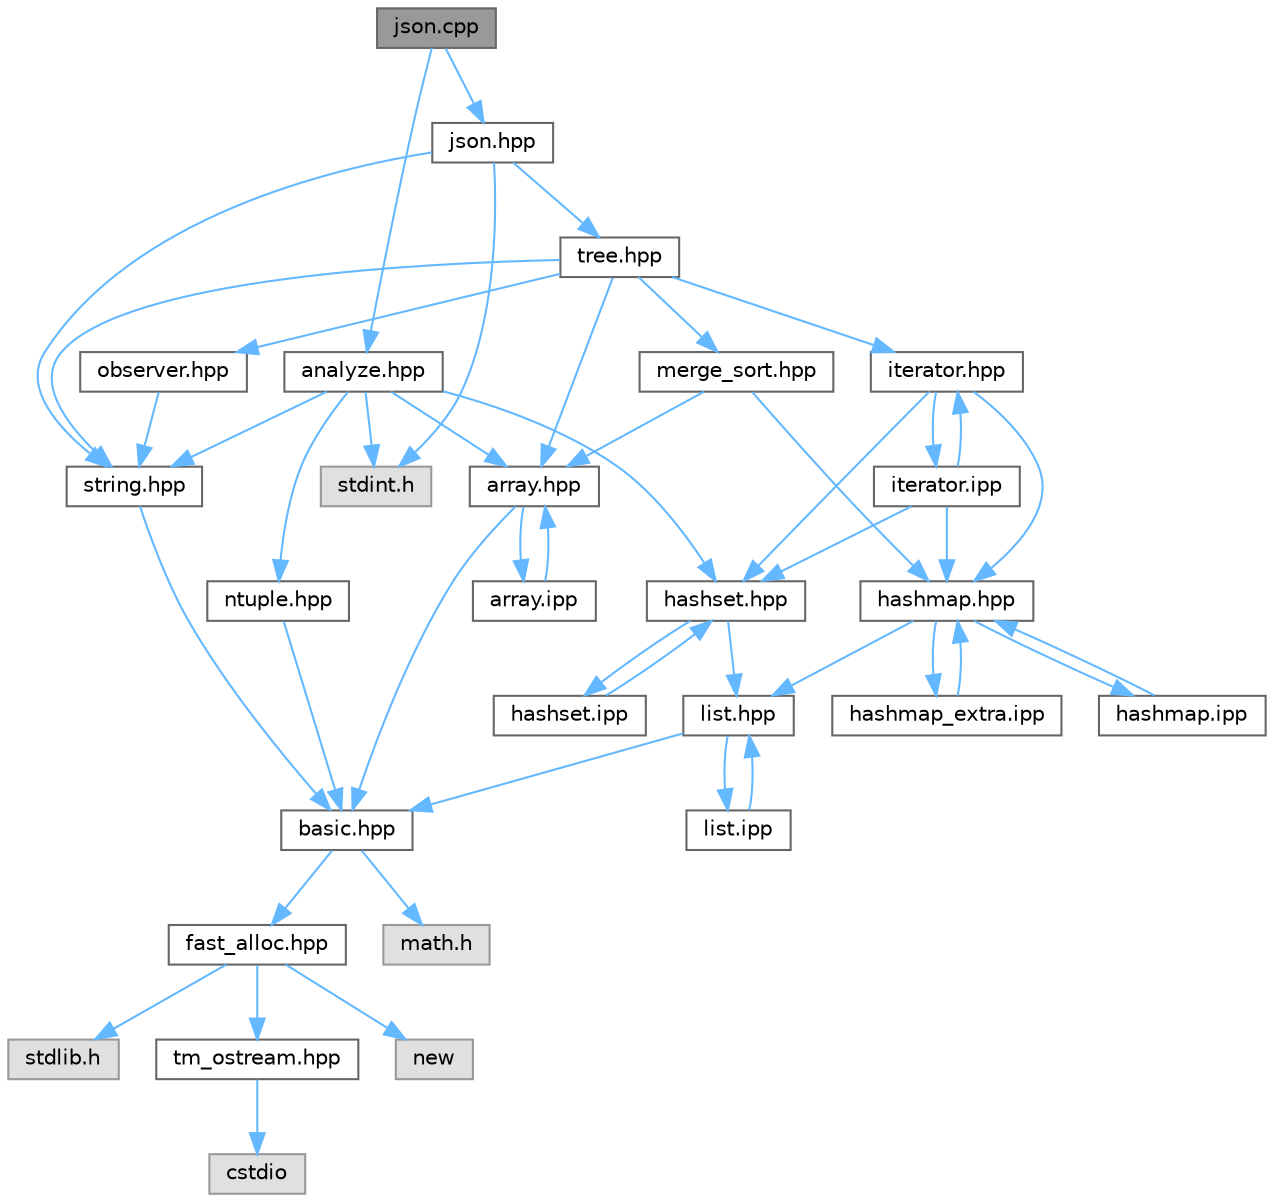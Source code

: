 digraph "json.cpp"
{
 // LATEX_PDF_SIZE
  bgcolor="transparent";
  edge [fontname=Helvetica,fontsize=10,labelfontname=Helvetica,labelfontsize=10];
  node [fontname=Helvetica,fontsize=10,shape=box,height=0.2,width=0.4];
  Node1 [label="json.cpp",height=0.2,width=0.4,color="gray40", fillcolor="grey60", style="filled", fontcolor="black",tooltip=" "];
  Node1 -> Node2 [color="steelblue1",style="solid"];
  Node2 [label="json.hpp",height=0.2,width=0.4,color="grey40", fillcolor="white", style="filled",URL="$json_8hpp.html",tooltip=" "];
  Node2 -> Node3 [color="steelblue1",style="solid"];
  Node3 [label="string.hpp",height=0.2,width=0.4,color="grey40", fillcolor="white", style="filled",URL="$string_8hpp.html",tooltip=" "];
  Node3 -> Node4 [color="steelblue1",style="solid"];
  Node4 [label="basic.hpp",height=0.2,width=0.4,color="grey40", fillcolor="white", style="filled",URL="$basic_8hpp.html",tooltip=" "];
  Node4 -> Node5 [color="steelblue1",style="solid"];
  Node5 [label="fast_alloc.hpp",height=0.2,width=0.4,color="grey40", fillcolor="white", style="filled",URL="$fast__alloc_8hpp.html",tooltip=" "];
  Node5 -> Node6 [color="steelblue1",style="solid"];
  Node6 [label="stdlib.h",height=0.2,width=0.4,color="grey60", fillcolor="#E0E0E0", style="filled",tooltip=" "];
  Node5 -> Node7 [color="steelblue1",style="solid"];
  Node7 [label="tm_ostream.hpp",height=0.2,width=0.4,color="grey40", fillcolor="white", style="filled",URL="$tm__ostream_8hpp.html",tooltip=" "];
  Node7 -> Node8 [color="steelblue1",style="solid"];
  Node8 [label="cstdio",height=0.2,width=0.4,color="grey60", fillcolor="#E0E0E0", style="filled",tooltip=" "];
  Node5 -> Node9 [color="steelblue1",style="solid"];
  Node9 [label="new",height=0.2,width=0.4,color="grey60", fillcolor="#E0E0E0", style="filled",tooltip=" "];
  Node4 -> Node10 [color="steelblue1",style="solid"];
  Node10 [label="math.h",height=0.2,width=0.4,color="grey60", fillcolor="#E0E0E0", style="filled",tooltip=" "];
  Node2 -> Node11 [color="steelblue1",style="solid"];
  Node11 [label="tree.hpp",height=0.2,width=0.4,color="grey40", fillcolor="white", style="filled",URL="$tree_8hpp.html",tooltip=" "];
  Node11 -> Node12 [color="steelblue1",style="solid"];
  Node12 [label="array.hpp",height=0.2,width=0.4,color="grey40", fillcolor="white", style="filled",URL="$array_8hpp.html",tooltip=" "];
  Node12 -> Node4 [color="steelblue1",style="solid"];
  Node12 -> Node13 [color="steelblue1",style="solid"];
  Node13 [label="array.ipp",height=0.2,width=0.4,color="grey40", fillcolor="white", style="filled",URL="$array_8ipp.html",tooltip=" "];
  Node13 -> Node12 [color="steelblue1",style="solid"];
  Node11 -> Node14 [color="steelblue1",style="solid"];
  Node14 [label="iterator.hpp",height=0.2,width=0.4,color="grey40", fillcolor="white", style="filled",URL="$iterator_8hpp.html",tooltip=" "];
  Node14 -> Node15 [color="steelblue1",style="solid"];
  Node15 [label="hashmap.hpp",height=0.2,width=0.4,color="grey40", fillcolor="white", style="filled",URL="$hashmap_8hpp.html",tooltip=" "];
  Node15 -> Node16 [color="steelblue1",style="solid"];
  Node16 [label="list.hpp",height=0.2,width=0.4,color="grey40", fillcolor="white", style="filled",URL="$list_8hpp.html",tooltip=" "];
  Node16 -> Node4 [color="steelblue1",style="solid"];
  Node16 -> Node17 [color="steelblue1",style="solid"];
  Node17 [label="list.ipp",height=0.2,width=0.4,color="grey40", fillcolor="white", style="filled",URL="$list_8ipp.html",tooltip=" "];
  Node17 -> Node16 [color="steelblue1",style="solid"];
  Node15 -> Node18 [color="steelblue1",style="solid"];
  Node18 [label="hashmap.ipp",height=0.2,width=0.4,color="grey40", fillcolor="white", style="filled",URL="$hashmap_8ipp.html",tooltip=" "];
  Node18 -> Node15 [color="steelblue1",style="solid"];
  Node15 -> Node19 [color="steelblue1",style="solid"];
  Node19 [label="hashmap_extra.ipp",height=0.2,width=0.4,color="grey40", fillcolor="white", style="filled",URL="$hashmap__extra_8ipp.html",tooltip=" "];
  Node19 -> Node15 [color="steelblue1",style="solid"];
  Node14 -> Node20 [color="steelblue1",style="solid"];
  Node20 [label="hashset.hpp",height=0.2,width=0.4,color="grey40", fillcolor="white", style="filled",URL="$hashset_8hpp.html",tooltip=" "];
  Node20 -> Node16 [color="steelblue1",style="solid"];
  Node20 -> Node21 [color="steelblue1",style="solid"];
  Node21 [label="hashset.ipp",height=0.2,width=0.4,color="grey40", fillcolor="white", style="filled",URL="$hashset_8ipp.html",tooltip=" "];
  Node21 -> Node20 [color="steelblue1",style="solid"];
  Node14 -> Node22 [color="steelblue1",style="solid"];
  Node22 [label="iterator.ipp",height=0.2,width=0.4,color="grey40", fillcolor="white", style="filled",URL="$iterator_8ipp.html",tooltip=" "];
  Node22 -> Node15 [color="steelblue1",style="solid"];
  Node22 -> Node20 [color="steelblue1",style="solid"];
  Node22 -> Node14 [color="steelblue1",style="solid"];
  Node11 -> Node23 [color="steelblue1",style="solid"];
  Node23 [label="merge_sort.hpp",height=0.2,width=0.4,color="grey40", fillcolor="white", style="filled",URL="$merge__sort_8hpp.html",tooltip=" "];
  Node23 -> Node12 [color="steelblue1",style="solid"];
  Node23 -> Node15 [color="steelblue1",style="solid"];
  Node11 -> Node24 [color="steelblue1",style="solid"];
  Node24 [label="observer.hpp",height=0.2,width=0.4,color="grey40", fillcolor="white", style="filled",URL="$observer_8hpp.html",tooltip=" "];
  Node24 -> Node3 [color="steelblue1",style="solid"];
  Node11 -> Node3 [color="steelblue1",style="solid"];
  Node2 -> Node25 [color="steelblue1",style="solid"];
  Node25 [label="stdint.h",height=0.2,width=0.4,color="grey60", fillcolor="#E0E0E0", style="filled",tooltip=" "];
  Node1 -> Node26 [color="steelblue1",style="solid"];
  Node26 [label="analyze.hpp",height=0.2,width=0.4,color="grey40", fillcolor="white", style="filled",URL="$analyze_8hpp.html",tooltip=" "];
  Node26 -> Node25 [color="steelblue1",style="solid"];
  Node26 -> Node12 [color="steelblue1",style="solid"];
  Node26 -> Node20 [color="steelblue1",style="solid"];
  Node26 -> Node27 [color="steelblue1",style="solid"];
  Node27 [label="ntuple.hpp",height=0.2,width=0.4,color="grey40", fillcolor="white", style="filled",URL="$ntuple_8hpp.html",tooltip=" "];
  Node27 -> Node4 [color="steelblue1",style="solid"];
  Node26 -> Node3 [color="steelblue1",style="solid"];
}
